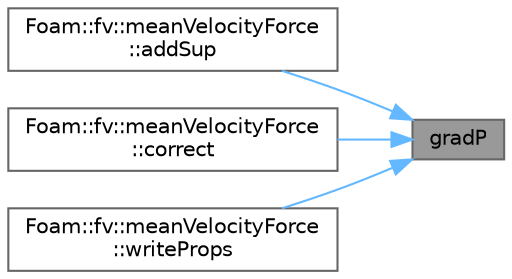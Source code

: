digraph "gradP"
{
 // LATEX_PDF_SIZE
  bgcolor="transparent";
  edge [fontname=Helvetica,fontsize=10,labelfontname=Helvetica,labelfontsize=10];
  node [fontname=Helvetica,fontsize=10,shape=box,height=0.2,width=0.4];
  rankdir="RL";
  Node1 [id="Node000001",label="gradP",height=0.2,width=0.4,color="gray40", fillcolor="grey60", style="filled", fontcolor="black",tooltip=" "];
  Node1 -> Node2 [id="edge1_Node000001_Node000002",dir="back",color="steelblue1",style="solid",tooltip=" "];
  Node2 [id="Node000002",label="Foam::fv::meanVelocityForce\l::addSup",height=0.2,width=0.4,color="grey40", fillcolor="white", style="filled",URL="$classFoam_1_1fv_1_1meanVelocityForce.html#acc46a837211b94ef481dfe3c66ea3a87",tooltip=" "];
  Node1 -> Node3 [id="edge2_Node000001_Node000003",dir="back",color="steelblue1",style="solid",tooltip=" "];
  Node3 [id="Node000003",label="Foam::fv::meanVelocityForce\l::correct",height=0.2,width=0.4,color="grey40", fillcolor="white", style="filled",URL="$classFoam_1_1fv_1_1meanVelocityForce.html#af64a8370e8d125e1f4e89a34e15cb955",tooltip=" "];
  Node1 -> Node4 [id="edge3_Node000001_Node000004",dir="back",color="steelblue1",style="solid",tooltip=" "];
  Node4 [id="Node000004",label="Foam::fv::meanVelocityForce\l::writeProps",height=0.2,width=0.4,color="grey40", fillcolor="white", style="filled",URL="$classFoam_1_1fv_1_1meanVelocityForce.html#ae0b858adf0acef7260d5a7087424fb00",tooltip=" "];
}
